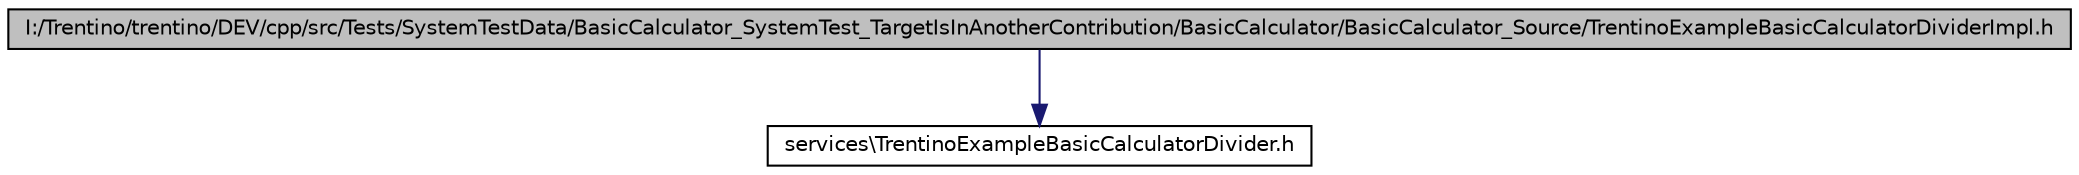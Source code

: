 digraph G
{
  edge [fontname="Helvetica",fontsize="10",labelfontname="Helvetica",labelfontsize="10"];
  node [fontname="Helvetica",fontsize="10",shape=record];
  Node1 [label="I:/Trentino/trentino/DEV/cpp/src/Tests/SystemTestData/BasicCalculator_SystemTest_TargetIsInAnotherContribution/BasicCalculator/BasicCalculator_Source/TrentinoExampleBasicCalculatorDividerImpl.h",height=0.2,width=0.4,color="black", fillcolor="grey75", style="filled" fontcolor="black"];
  Node1 -> Node2 [color="midnightblue",fontsize="10",style="solid",fontname="Helvetica"];
  Node2 [label="services\\TrentinoExampleBasicCalculatorDivider.h",height=0.2,width=0.4,color="black", fillcolor="white", style="filled",URL="$_system_test_data_2_basic_calculator___system_test___target_is_in_another_contribution_2_basic_c8f3ddda40bb6bec20b43beabaafc9d3a.html"];
}
